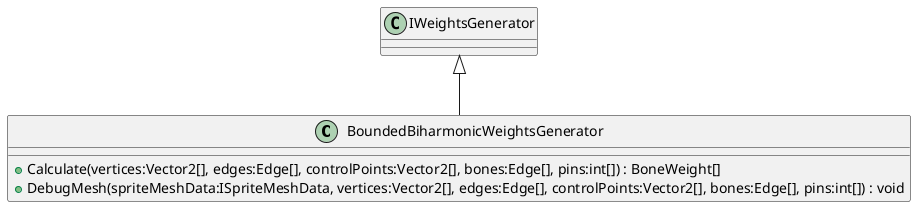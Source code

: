 @startuml
class BoundedBiharmonicWeightsGenerator {
    + Calculate(vertices:Vector2[], edges:Edge[], controlPoints:Vector2[], bones:Edge[], pins:int[]) : BoneWeight[]
    + DebugMesh(spriteMeshData:ISpriteMeshData, vertices:Vector2[], edges:Edge[], controlPoints:Vector2[], bones:Edge[], pins:int[]) : void
}
IWeightsGenerator <|-- BoundedBiharmonicWeightsGenerator
@enduml

